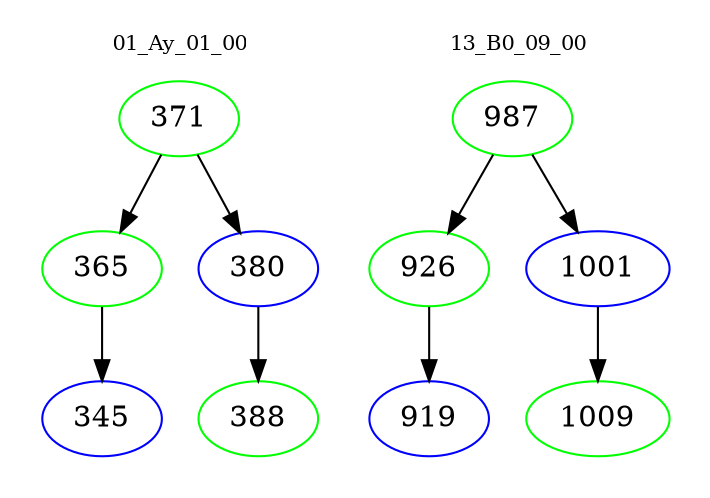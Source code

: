 digraph{
subgraph cluster_0 {
color = white
label = "01_Ay_01_00";
fontsize=10;
T0_371 [label="371", color="green"]
T0_371 -> T0_365 [color="black"]
T0_365 [label="365", color="green"]
T0_365 -> T0_345 [color="black"]
T0_345 [label="345", color="blue"]
T0_371 -> T0_380 [color="black"]
T0_380 [label="380", color="blue"]
T0_380 -> T0_388 [color="black"]
T0_388 [label="388", color="green"]
}
subgraph cluster_1 {
color = white
label = "13_B0_09_00";
fontsize=10;
T1_987 [label="987", color="green"]
T1_987 -> T1_926 [color="black"]
T1_926 [label="926", color="green"]
T1_926 -> T1_919 [color="black"]
T1_919 [label="919", color="blue"]
T1_987 -> T1_1001 [color="black"]
T1_1001 [label="1001", color="blue"]
T1_1001 -> T1_1009 [color="black"]
T1_1009 [label="1009", color="green"]
}
}
